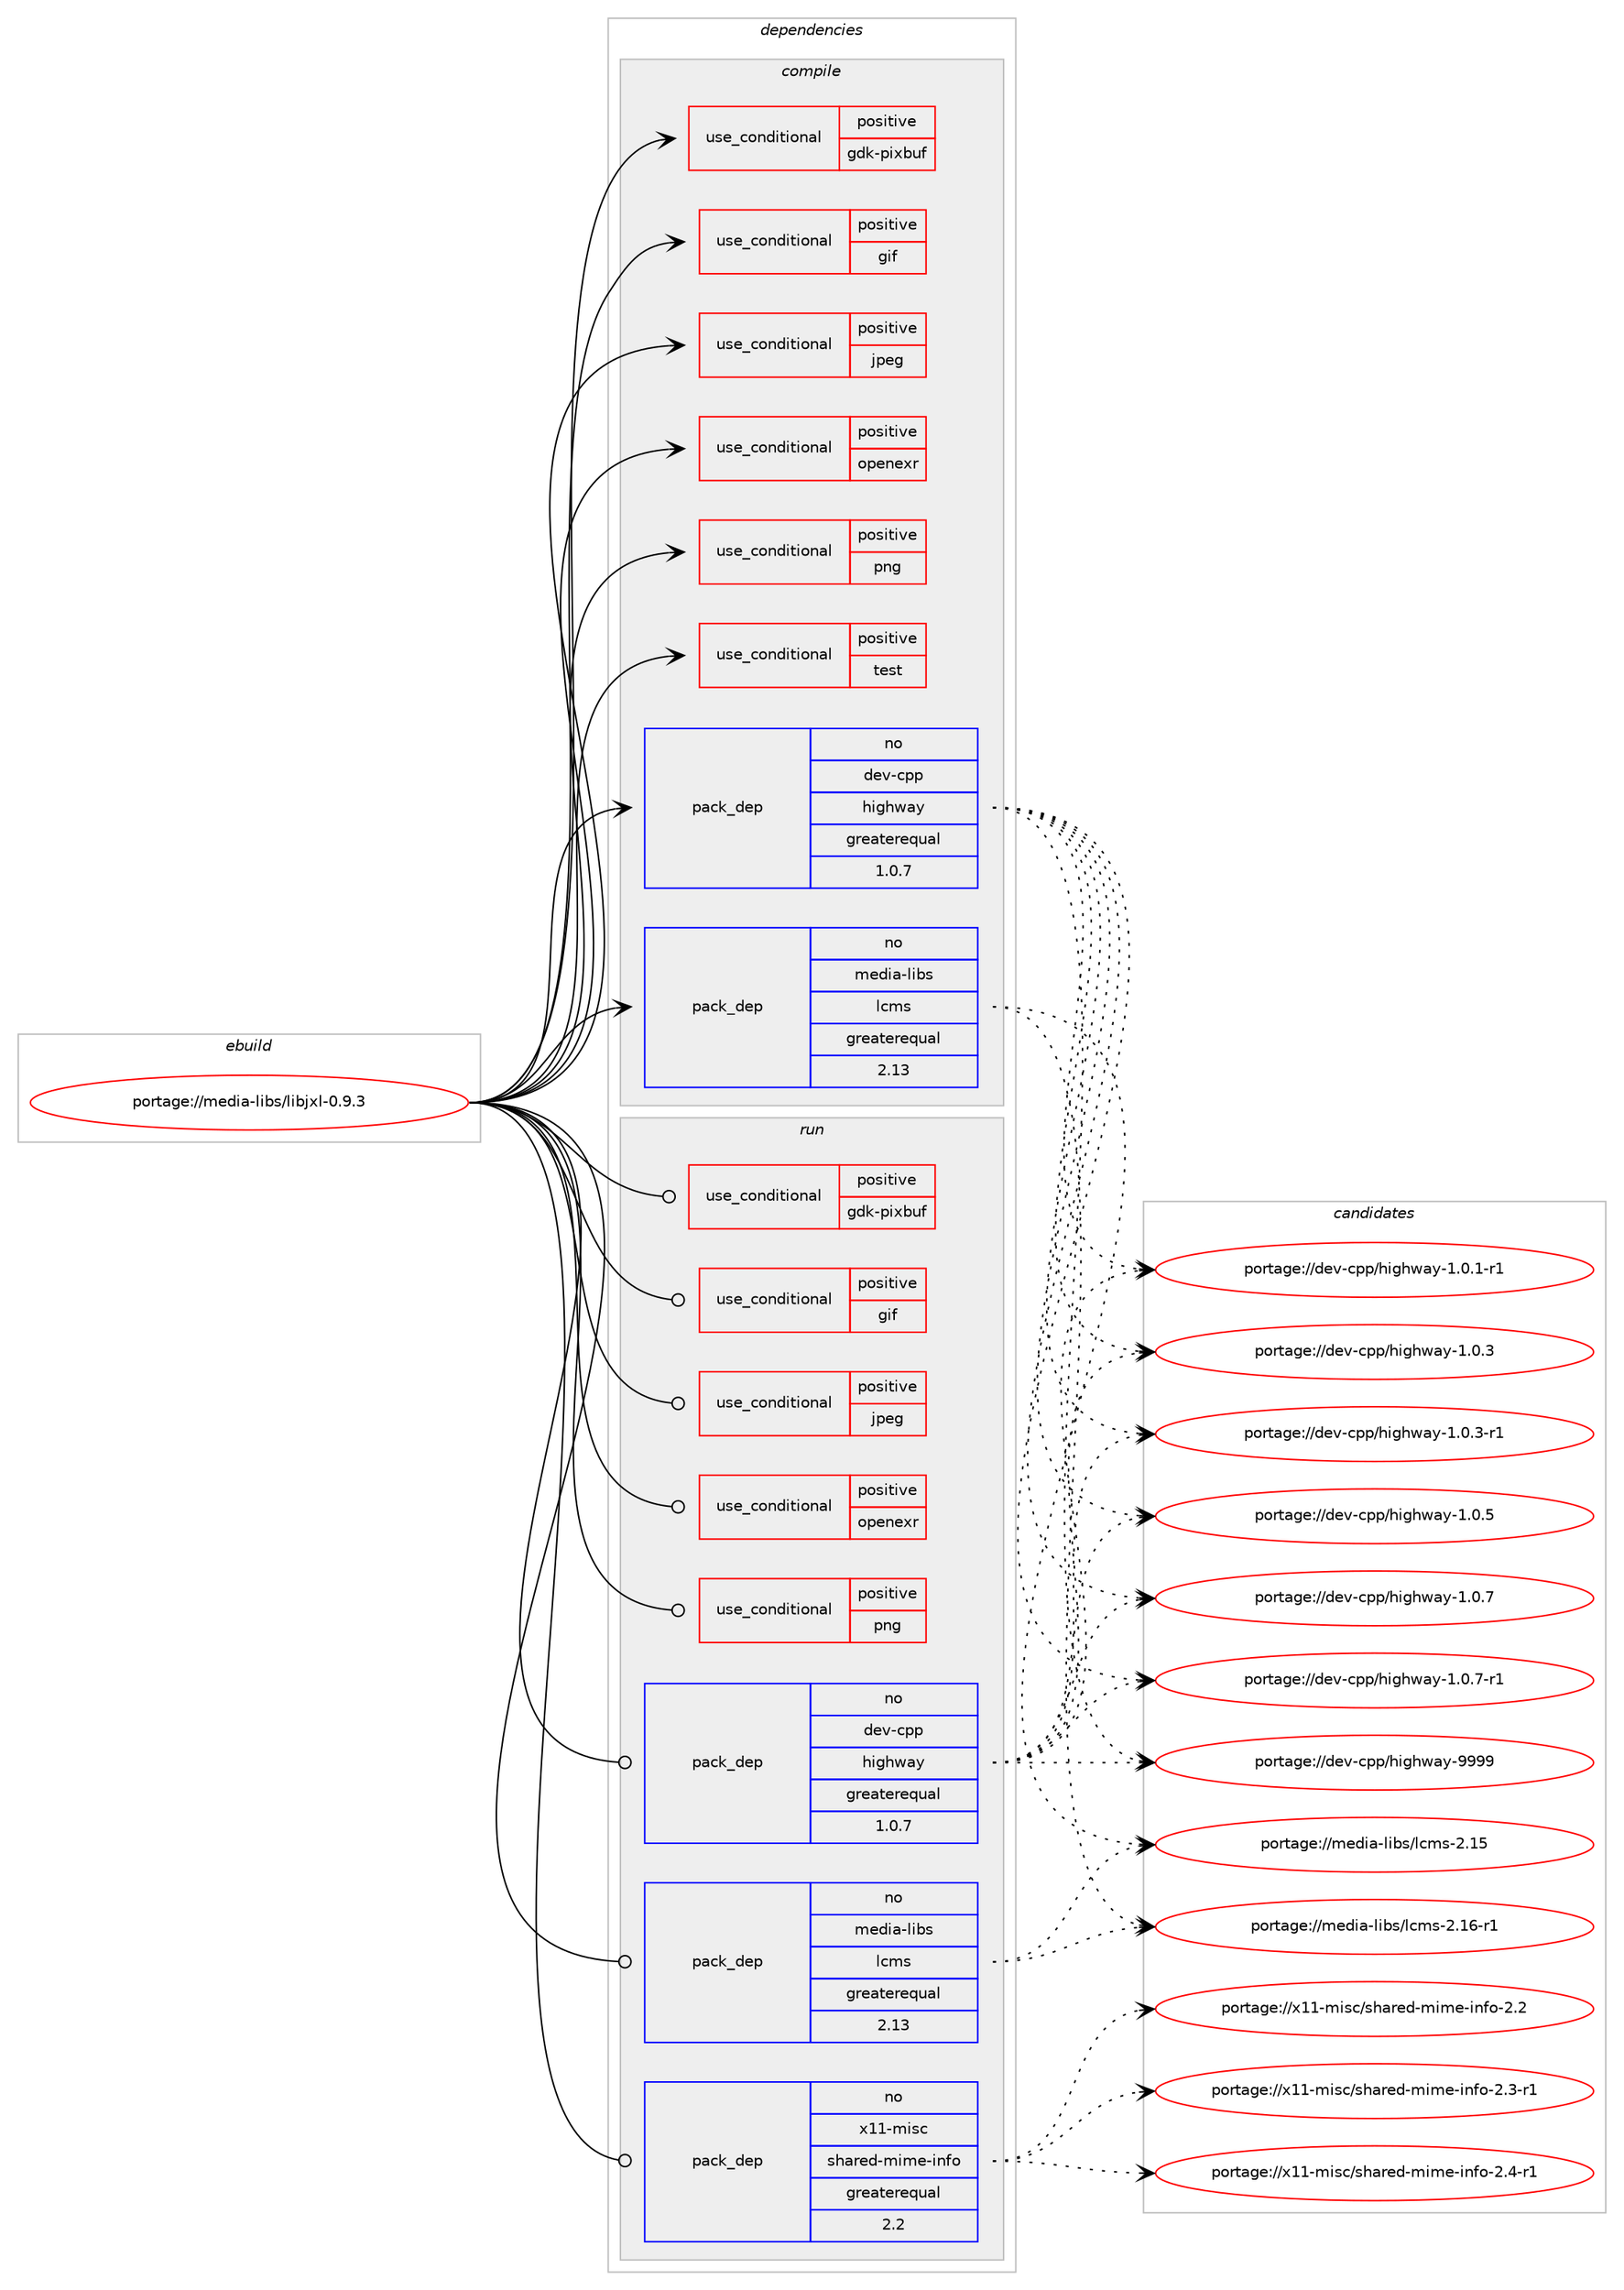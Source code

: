digraph prolog {

# *************
# Graph options
# *************

newrank=true;
concentrate=true;
compound=true;
graph [rankdir=LR,fontname=Helvetica,fontsize=10,ranksep=1.5];#, ranksep=2.5, nodesep=0.2];
edge  [arrowhead=vee];
node  [fontname=Helvetica,fontsize=10];

# **********
# The ebuild
# **********

subgraph cluster_leftcol {
color=gray;
rank=same;
label=<<i>ebuild</i>>;
id [label="portage://media-libs/libjxl-0.9.3", color=red, width=4, href="../media-libs/libjxl-0.9.3.svg"];
}

# ****************
# The dependencies
# ****************

subgraph cluster_midcol {
color=gray;
label=<<i>dependencies</i>>;
subgraph cluster_compile {
fillcolor="#eeeeee";
style=filled;
label=<<i>compile</i>>;
subgraph cond73968 {
dependency155875 [label=<<TABLE BORDER="0" CELLBORDER="1" CELLSPACING="0" CELLPADDING="4"><TR><TD ROWSPAN="3" CELLPADDING="10">use_conditional</TD></TR><TR><TD>positive</TD></TR><TR><TD>gdk-pixbuf</TD></TR></TABLE>>, shape=none, color=red];
# *** BEGIN UNKNOWN DEPENDENCY TYPE (TODO) ***
# dependency155875 -> package_dependency(portage://media-libs/libjxl-0.9.3,install,no,dev-libs,glib,none,[,,],[slot(2)],[])
# *** END UNKNOWN DEPENDENCY TYPE (TODO) ***

# *** BEGIN UNKNOWN DEPENDENCY TYPE (TODO) ***
# dependency155875 -> package_dependency(portage://media-libs/libjxl-0.9.3,install,no,x11-libs,gdk-pixbuf,none,[,,],[slot(2)],[])
# *** END UNKNOWN DEPENDENCY TYPE (TODO) ***

}
id:e -> dependency155875:w [weight=20,style="solid",arrowhead="vee"];
subgraph cond73969 {
dependency155876 [label=<<TABLE BORDER="0" CELLBORDER="1" CELLSPACING="0" CELLPADDING="4"><TR><TD ROWSPAN="3" CELLPADDING="10">use_conditional</TD></TR><TR><TD>positive</TD></TR><TR><TD>gif</TD></TR></TABLE>>, shape=none, color=red];
# *** BEGIN UNKNOWN DEPENDENCY TYPE (TODO) ***
# dependency155876 -> package_dependency(portage://media-libs/libjxl-0.9.3,install,no,media-libs,giflib,none,[,,],any_same_slot,[use(optenable(abi_x86_32),negative),use(optenable(abi_x86_64),negative),use(optenable(abi_x86_x32),negative),use(optenable(abi_mips_n32),negative),use(optenable(abi_mips_n64),negative),use(optenable(abi_mips_o32),negative),use(optenable(abi_s390_32),negative),use(optenable(abi_s390_64),negative)])
# *** END UNKNOWN DEPENDENCY TYPE (TODO) ***

}
id:e -> dependency155876:w [weight=20,style="solid",arrowhead="vee"];
subgraph cond73970 {
dependency155877 [label=<<TABLE BORDER="0" CELLBORDER="1" CELLSPACING="0" CELLPADDING="4"><TR><TD ROWSPAN="3" CELLPADDING="10">use_conditional</TD></TR><TR><TD>positive</TD></TR><TR><TD>jpeg</TD></TR></TABLE>>, shape=none, color=red];
# *** BEGIN UNKNOWN DEPENDENCY TYPE (TODO) ***
# dependency155877 -> package_dependency(portage://media-libs/libjxl-0.9.3,install,no,media-libs,libjpeg-turbo,none,[,,],any_same_slot,[use(optenable(abi_x86_32),negative),use(optenable(abi_x86_64),negative),use(optenable(abi_x86_x32),negative),use(optenable(abi_mips_n32),negative),use(optenable(abi_mips_n64),negative),use(optenable(abi_mips_o32),negative),use(optenable(abi_s390_32),negative),use(optenable(abi_s390_64),negative)])
# *** END UNKNOWN DEPENDENCY TYPE (TODO) ***

}
id:e -> dependency155877:w [weight=20,style="solid",arrowhead="vee"];
subgraph cond73971 {
dependency155878 [label=<<TABLE BORDER="0" CELLBORDER="1" CELLSPACING="0" CELLPADDING="4"><TR><TD ROWSPAN="3" CELLPADDING="10">use_conditional</TD></TR><TR><TD>positive</TD></TR><TR><TD>openexr</TD></TR></TABLE>>, shape=none, color=red];
# *** BEGIN UNKNOWN DEPENDENCY TYPE (TODO) ***
# dependency155878 -> package_dependency(portage://media-libs/libjxl-0.9.3,install,no,media-libs,openexr,none,[,,],any_same_slot,[])
# *** END UNKNOWN DEPENDENCY TYPE (TODO) ***

}
id:e -> dependency155878:w [weight=20,style="solid",arrowhead="vee"];
subgraph cond73972 {
dependency155879 [label=<<TABLE BORDER="0" CELLBORDER="1" CELLSPACING="0" CELLPADDING="4"><TR><TD ROWSPAN="3" CELLPADDING="10">use_conditional</TD></TR><TR><TD>positive</TD></TR><TR><TD>png</TD></TR></TABLE>>, shape=none, color=red];
# *** BEGIN UNKNOWN DEPENDENCY TYPE (TODO) ***
# dependency155879 -> package_dependency(portage://media-libs/libjxl-0.9.3,install,no,media-libs,libpng,none,[,,],any_same_slot,[use(optenable(abi_x86_32),negative),use(optenable(abi_x86_64),negative),use(optenable(abi_x86_x32),negative),use(optenable(abi_mips_n32),negative),use(optenable(abi_mips_n64),negative),use(optenable(abi_mips_o32),negative),use(optenable(abi_s390_32),negative),use(optenable(abi_s390_64),negative)])
# *** END UNKNOWN DEPENDENCY TYPE (TODO) ***

}
id:e -> dependency155879:w [weight=20,style="solid",arrowhead="vee"];
subgraph cond73973 {
dependency155880 [label=<<TABLE BORDER="0" CELLBORDER="1" CELLSPACING="0" CELLPADDING="4"><TR><TD ROWSPAN="3" CELLPADDING="10">use_conditional</TD></TR><TR><TD>positive</TD></TR><TR><TD>test</TD></TR></TABLE>>, shape=none, color=red];
# *** BEGIN UNKNOWN DEPENDENCY TYPE (TODO) ***
# dependency155880 -> package_dependency(portage://media-libs/libjxl-0.9.3,install,no,dev-cpp,gtest,none,[,,],[],[use(optenable(abi_x86_32),negative),use(optenable(abi_x86_64),negative),use(optenable(abi_x86_x32),negative),use(optenable(abi_mips_n32),negative),use(optenable(abi_mips_n64),negative),use(optenable(abi_mips_o32),negative),use(optenable(abi_s390_32),negative),use(optenable(abi_s390_64),negative)])
# *** END UNKNOWN DEPENDENCY TYPE (TODO) ***

}
id:e -> dependency155880:w [weight=20,style="solid",arrowhead="vee"];
# *** BEGIN UNKNOWN DEPENDENCY TYPE (TODO) ***
# id -> package_dependency(portage://media-libs/libjxl-0.9.3,install,no,app-arch,brotli,none,[,,],any_same_slot,[use(optenable(abi_x86_32),negative),use(optenable(abi_x86_64),negative),use(optenable(abi_x86_x32),negative),use(optenable(abi_mips_n32),negative),use(optenable(abi_mips_n64),negative),use(optenable(abi_mips_o32),negative),use(optenable(abi_s390_32),negative),use(optenable(abi_s390_64),negative)])
# *** END UNKNOWN DEPENDENCY TYPE (TODO) ***

subgraph pack79593 {
dependency155881 [label=<<TABLE BORDER="0" CELLBORDER="1" CELLSPACING="0" CELLPADDING="4" WIDTH="220"><TR><TD ROWSPAN="6" CELLPADDING="30">pack_dep</TD></TR><TR><TD WIDTH="110">no</TD></TR><TR><TD>dev-cpp</TD></TR><TR><TD>highway</TD></TR><TR><TD>greaterequal</TD></TR><TR><TD>1.0.7</TD></TR></TABLE>>, shape=none, color=blue];
}
id:e -> dependency155881:w [weight=20,style="solid",arrowhead="vee"];
subgraph pack79594 {
dependency155882 [label=<<TABLE BORDER="0" CELLBORDER="1" CELLSPACING="0" CELLPADDING="4" WIDTH="220"><TR><TD ROWSPAN="6" CELLPADDING="30">pack_dep</TD></TR><TR><TD WIDTH="110">no</TD></TR><TR><TD>media-libs</TD></TR><TR><TD>lcms</TD></TR><TR><TD>greaterequal</TD></TR><TR><TD>2.13</TD></TR></TABLE>>, shape=none, color=blue];
}
id:e -> dependency155882:w [weight=20,style="solid",arrowhead="vee"];
}
subgraph cluster_compileandrun {
fillcolor="#eeeeee";
style=filled;
label=<<i>compile and run</i>>;
}
subgraph cluster_run {
fillcolor="#eeeeee";
style=filled;
label=<<i>run</i>>;
subgraph cond73974 {
dependency155883 [label=<<TABLE BORDER="0" CELLBORDER="1" CELLSPACING="0" CELLPADDING="4"><TR><TD ROWSPAN="3" CELLPADDING="10">use_conditional</TD></TR><TR><TD>positive</TD></TR><TR><TD>gdk-pixbuf</TD></TR></TABLE>>, shape=none, color=red];
# *** BEGIN UNKNOWN DEPENDENCY TYPE (TODO) ***
# dependency155883 -> package_dependency(portage://media-libs/libjxl-0.9.3,run,no,dev-libs,glib,none,[,,],[slot(2)],[])
# *** END UNKNOWN DEPENDENCY TYPE (TODO) ***

# *** BEGIN UNKNOWN DEPENDENCY TYPE (TODO) ***
# dependency155883 -> package_dependency(portage://media-libs/libjxl-0.9.3,run,no,x11-libs,gdk-pixbuf,none,[,,],[slot(2)],[])
# *** END UNKNOWN DEPENDENCY TYPE (TODO) ***

}
id:e -> dependency155883:w [weight=20,style="solid",arrowhead="odot"];
subgraph cond73975 {
dependency155884 [label=<<TABLE BORDER="0" CELLBORDER="1" CELLSPACING="0" CELLPADDING="4"><TR><TD ROWSPAN="3" CELLPADDING="10">use_conditional</TD></TR><TR><TD>positive</TD></TR><TR><TD>gif</TD></TR></TABLE>>, shape=none, color=red];
# *** BEGIN UNKNOWN DEPENDENCY TYPE (TODO) ***
# dependency155884 -> package_dependency(portage://media-libs/libjxl-0.9.3,run,no,media-libs,giflib,none,[,,],any_same_slot,[use(optenable(abi_x86_32),negative),use(optenable(abi_x86_64),negative),use(optenable(abi_x86_x32),negative),use(optenable(abi_mips_n32),negative),use(optenable(abi_mips_n64),negative),use(optenable(abi_mips_o32),negative),use(optenable(abi_s390_32),negative),use(optenable(abi_s390_64),negative)])
# *** END UNKNOWN DEPENDENCY TYPE (TODO) ***

}
id:e -> dependency155884:w [weight=20,style="solid",arrowhead="odot"];
subgraph cond73976 {
dependency155885 [label=<<TABLE BORDER="0" CELLBORDER="1" CELLSPACING="0" CELLPADDING="4"><TR><TD ROWSPAN="3" CELLPADDING="10">use_conditional</TD></TR><TR><TD>positive</TD></TR><TR><TD>jpeg</TD></TR></TABLE>>, shape=none, color=red];
# *** BEGIN UNKNOWN DEPENDENCY TYPE (TODO) ***
# dependency155885 -> package_dependency(portage://media-libs/libjxl-0.9.3,run,no,media-libs,libjpeg-turbo,none,[,,],any_same_slot,[use(optenable(abi_x86_32),negative),use(optenable(abi_x86_64),negative),use(optenable(abi_x86_x32),negative),use(optenable(abi_mips_n32),negative),use(optenable(abi_mips_n64),negative),use(optenable(abi_mips_o32),negative),use(optenable(abi_s390_32),negative),use(optenable(abi_s390_64),negative)])
# *** END UNKNOWN DEPENDENCY TYPE (TODO) ***

}
id:e -> dependency155885:w [weight=20,style="solid",arrowhead="odot"];
subgraph cond73977 {
dependency155886 [label=<<TABLE BORDER="0" CELLBORDER="1" CELLSPACING="0" CELLPADDING="4"><TR><TD ROWSPAN="3" CELLPADDING="10">use_conditional</TD></TR><TR><TD>positive</TD></TR><TR><TD>openexr</TD></TR></TABLE>>, shape=none, color=red];
# *** BEGIN UNKNOWN DEPENDENCY TYPE (TODO) ***
# dependency155886 -> package_dependency(portage://media-libs/libjxl-0.9.3,run,no,media-libs,openexr,none,[,,],any_same_slot,[])
# *** END UNKNOWN DEPENDENCY TYPE (TODO) ***

}
id:e -> dependency155886:w [weight=20,style="solid",arrowhead="odot"];
subgraph cond73978 {
dependency155887 [label=<<TABLE BORDER="0" CELLBORDER="1" CELLSPACING="0" CELLPADDING="4"><TR><TD ROWSPAN="3" CELLPADDING="10">use_conditional</TD></TR><TR><TD>positive</TD></TR><TR><TD>png</TD></TR></TABLE>>, shape=none, color=red];
# *** BEGIN UNKNOWN DEPENDENCY TYPE (TODO) ***
# dependency155887 -> package_dependency(portage://media-libs/libjxl-0.9.3,run,no,media-libs,libpng,none,[,,],any_same_slot,[use(optenable(abi_x86_32),negative),use(optenable(abi_x86_64),negative),use(optenable(abi_x86_x32),negative),use(optenable(abi_mips_n32),negative),use(optenable(abi_mips_n64),negative),use(optenable(abi_mips_o32),negative),use(optenable(abi_s390_32),negative),use(optenable(abi_s390_64),negative)])
# *** END UNKNOWN DEPENDENCY TYPE (TODO) ***

}
id:e -> dependency155887:w [weight=20,style="solid",arrowhead="odot"];
# *** BEGIN UNKNOWN DEPENDENCY TYPE (TODO) ***
# id -> package_dependency(portage://media-libs/libjxl-0.9.3,run,no,app-arch,brotli,none,[,,],any_same_slot,[use(optenable(abi_x86_32),negative),use(optenable(abi_x86_64),negative),use(optenable(abi_x86_x32),negative),use(optenable(abi_mips_n32),negative),use(optenable(abi_mips_n64),negative),use(optenable(abi_mips_o32),negative),use(optenable(abi_s390_32),negative),use(optenable(abi_s390_64),negative)])
# *** END UNKNOWN DEPENDENCY TYPE (TODO) ***

subgraph pack79595 {
dependency155888 [label=<<TABLE BORDER="0" CELLBORDER="1" CELLSPACING="0" CELLPADDING="4" WIDTH="220"><TR><TD ROWSPAN="6" CELLPADDING="30">pack_dep</TD></TR><TR><TD WIDTH="110">no</TD></TR><TR><TD>dev-cpp</TD></TR><TR><TD>highway</TD></TR><TR><TD>greaterequal</TD></TR><TR><TD>1.0.7</TD></TR></TABLE>>, shape=none, color=blue];
}
id:e -> dependency155888:w [weight=20,style="solid",arrowhead="odot"];
subgraph pack79596 {
dependency155889 [label=<<TABLE BORDER="0" CELLBORDER="1" CELLSPACING="0" CELLPADDING="4" WIDTH="220"><TR><TD ROWSPAN="6" CELLPADDING="30">pack_dep</TD></TR><TR><TD WIDTH="110">no</TD></TR><TR><TD>media-libs</TD></TR><TR><TD>lcms</TD></TR><TR><TD>greaterequal</TD></TR><TR><TD>2.13</TD></TR></TABLE>>, shape=none, color=blue];
}
id:e -> dependency155889:w [weight=20,style="solid",arrowhead="odot"];
subgraph pack79597 {
dependency155890 [label=<<TABLE BORDER="0" CELLBORDER="1" CELLSPACING="0" CELLPADDING="4" WIDTH="220"><TR><TD ROWSPAN="6" CELLPADDING="30">pack_dep</TD></TR><TR><TD WIDTH="110">no</TD></TR><TR><TD>x11-misc</TD></TR><TR><TD>shared-mime-info</TD></TR><TR><TD>greaterequal</TD></TR><TR><TD>2.2</TD></TR></TABLE>>, shape=none, color=blue];
}
id:e -> dependency155890:w [weight=20,style="solid",arrowhead="odot"];
}
}

# **************
# The candidates
# **************

subgraph cluster_choices {
rank=same;
color=gray;
label=<<i>candidates</i>>;

subgraph choice79593 {
color=black;
nodesep=1;
choice100101118459911211247104105103104119971214549464846494511449 [label="portage://dev-cpp/highway-1.0.1-r1", color=red, width=4,href="../dev-cpp/highway-1.0.1-r1.svg"];
choice10010111845991121124710410510310411997121454946484651 [label="portage://dev-cpp/highway-1.0.3", color=red, width=4,href="../dev-cpp/highway-1.0.3.svg"];
choice100101118459911211247104105103104119971214549464846514511449 [label="portage://dev-cpp/highway-1.0.3-r1", color=red, width=4,href="../dev-cpp/highway-1.0.3-r1.svg"];
choice10010111845991121124710410510310411997121454946484653 [label="portage://dev-cpp/highway-1.0.5", color=red, width=4,href="../dev-cpp/highway-1.0.5.svg"];
choice10010111845991121124710410510310411997121454946484655 [label="portage://dev-cpp/highway-1.0.7", color=red, width=4,href="../dev-cpp/highway-1.0.7.svg"];
choice100101118459911211247104105103104119971214549464846554511449 [label="portage://dev-cpp/highway-1.0.7-r1", color=red, width=4,href="../dev-cpp/highway-1.0.7-r1.svg"];
choice100101118459911211247104105103104119971214557575757 [label="portage://dev-cpp/highway-9999", color=red, width=4,href="../dev-cpp/highway-9999.svg"];
dependency155881:e -> choice100101118459911211247104105103104119971214549464846494511449:w [style=dotted,weight="100"];
dependency155881:e -> choice10010111845991121124710410510310411997121454946484651:w [style=dotted,weight="100"];
dependency155881:e -> choice100101118459911211247104105103104119971214549464846514511449:w [style=dotted,weight="100"];
dependency155881:e -> choice10010111845991121124710410510310411997121454946484653:w [style=dotted,weight="100"];
dependency155881:e -> choice10010111845991121124710410510310411997121454946484655:w [style=dotted,weight="100"];
dependency155881:e -> choice100101118459911211247104105103104119971214549464846554511449:w [style=dotted,weight="100"];
dependency155881:e -> choice100101118459911211247104105103104119971214557575757:w [style=dotted,weight="100"];
}
subgraph choice79594 {
color=black;
nodesep=1;
choice10910110010597451081059811547108991091154550464953 [label="portage://media-libs/lcms-2.15", color=red, width=4,href="../media-libs/lcms-2.15.svg"];
choice109101100105974510810598115471089910911545504649544511449 [label="portage://media-libs/lcms-2.16-r1", color=red, width=4,href="../media-libs/lcms-2.16-r1.svg"];
dependency155882:e -> choice10910110010597451081059811547108991091154550464953:w [style=dotted,weight="100"];
dependency155882:e -> choice109101100105974510810598115471089910911545504649544511449:w [style=dotted,weight="100"];
}
subgraph choice79595 {
color=black;
nodesep=1;
choice100101118459911211247104105103104119971214549464846494511449 [label="portage://dev-cpp/highway-1.0.1-r1", color=red, width=4,href="../dev-cpp/highway-1.0.1-r1.svg"];
choice10010111845991121124710410510310411997121454946484651 [label="portage://dev-cpp/highway-1.0.3", color=red, width=4,href="../dev-cpp/highway-1.0.3.svg"];
choice100101118459911211247104105103104119971214549464846514511449 [label="portage://dev-cpp/highway-1.0.3-r1", color=red, width=4,href="../dev-cpp/highway-1.0.3-r1.svg"];
choice10010111845991121124710410510310411997121454946484653 [label="portage://dev-cpp/highway-1.0.5", color=red, width=4,href="../dev-cpp/highway-1.0.5.svg"];
choice10010111845991121124710410510310411997121454946484655 [label="portage://dev-cpp/highway-1.0.7", color=red, width=4,href="../dev-cpp/highway-1.0.7.svg"];
choice100101118459911211247104105103104119971214549464846554511449 [label="portage://dev-cpp/highway-1.0.7-r1", color=red, width=4,href="../dev-cpp/highway-1.0.7-r1.svg"];
choice100101118459911211247104105103104119971214557575757 [label="portage://dev-cpp/highway-9999", color=red, width=4,href="../dev-cpp/highway-9999.svg"];
dependency155888:e -> choice100101118459911211247104105103104119971214549464846494511449:w [style=dotted,weight="100"];
dependency155888:e -> choice10010111845991121124710410510310411997121454946484651:w [style=dotted,weight="100"];
dependency155888:e -> choice100101118459911211247104105103104119971214549464846514511449:w [style=dotted,weight="100"];
dependency155888:e -> choice10010111845991121124710410510310411997121454946484653:w [style=dotted,weight="100"];
dependency155888:e -> choice10010111845991121124710410510310411997121454946484655:w [style=dotted,weight="100"];
dependency155888:e -> choice100101118459911211247104105103104119971214549464846554511449:w [style=dotted,weight="100"];
dependency155888:e -> choice100101118459911211247104105103104119971214557575757:w [style=dotted,weight="100"];
}
subgraph choice79596 {
color=black;
nodesep=1;
choice10910110010597451081059811547108991091154550464953 [label="portage://media-libs/lcms-2.15", color=red, width=4,href="../media-libs/lcms-2.15.svg"];
choice109101100105974510810598115471089910911545504649544511449 [label="portage://media-libs/lcms-2.16-r1", color=red, width=4,href="../media-libs/lcms-2.16-r1.svg"];
dependency155889:e -> choice10910110010597451081059811547108991091154550464953:w [style=dotted,weight="100"];
dependency155889:e -> choice109101100105974510810598115471089910911545504649544511449:w [style=dotted,weight="100"];
}
subgraph choice79597 {
color=black;
nodesep=1;
choice120494945109105115994711510497114101100451091051091014510511010211145504650 [label="portage://x11-misc/shared-mime-info-2.2", color=red, width=4,href="../x11-misc/shared-mime-info-2.2.svg"];
choice1204949451091051159947115104971141011004510910510910145105110102111455046514511449 [label="portage://x11-misc/shared-mime-info-2.3-r1", color=red, width=4,href="../x11-misc/shared-mime-info-2.3-r1.svg"];
choice1204949451091051159947115104971141011004510910510910145105110102111455046524511449 [label="portage://x11-misc/shared-mime-info-2.4-r1", color=red, width=4,href="../x11-misc/shared-mime-info-2.4-r1.svg"];
dependency155890:e -> choice120494945109105115994711510497114101100451091051091014510511010211145504650:w [style=dotted,weight="100"];
dependency155890:e -> choice1204949451091051159947115104971141011004510910510910145105110102111455046514511449:w [style=dotted,weight="100"];
dependency155890:e -> choice1204949451091051159947115104971141011004510910510910145105110102111455046524511449:w [style=dotted,weight="100"];
}
}

}
